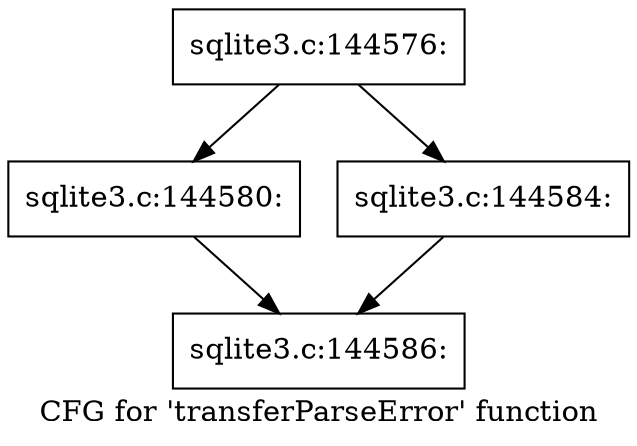 digraph "CFG for 'transferParseError' function" {
	label="CFG for 'transferParseError' function";

	Node0x55c0f9d97470 [shape=record,label="{sqlite3.c:144576:}"];
	Node0x55c0f9d97470 -> Node0x55c0f9d98380;
	Node0x55c0f9d97470 -> Node0x55c0f9d98420;
	Node0x55c0f9d98380 [shape=record,label="{sqlite3.c:144580:}"];
	Node0x55c0f9d98380 -> Node0x55c0f9d983d0;
	Node0x55c0f9d98420 [shape=record,label="{sqlite3.c:144584:}"];
	Node0x55c0f9d98420 -> Node0x55c0f9d983d0;
	Node0x55c0f9d983d0 [shape=record,label="{sqlite3.c:144586:}"];
}

